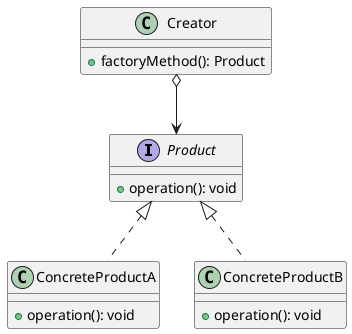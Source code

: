 @startuml
interface Product {
    +operation(): void
}

class ConcreteProductA {
    +operation(): void
}

class ConcreteProductB {
    +operation(): void
}

class Creator {
    +factoryMethod(): Product
}

Product <|.. ConcreteProductA
Product <|.. ConcreteProductB
Creator o--> Product

@enduml
